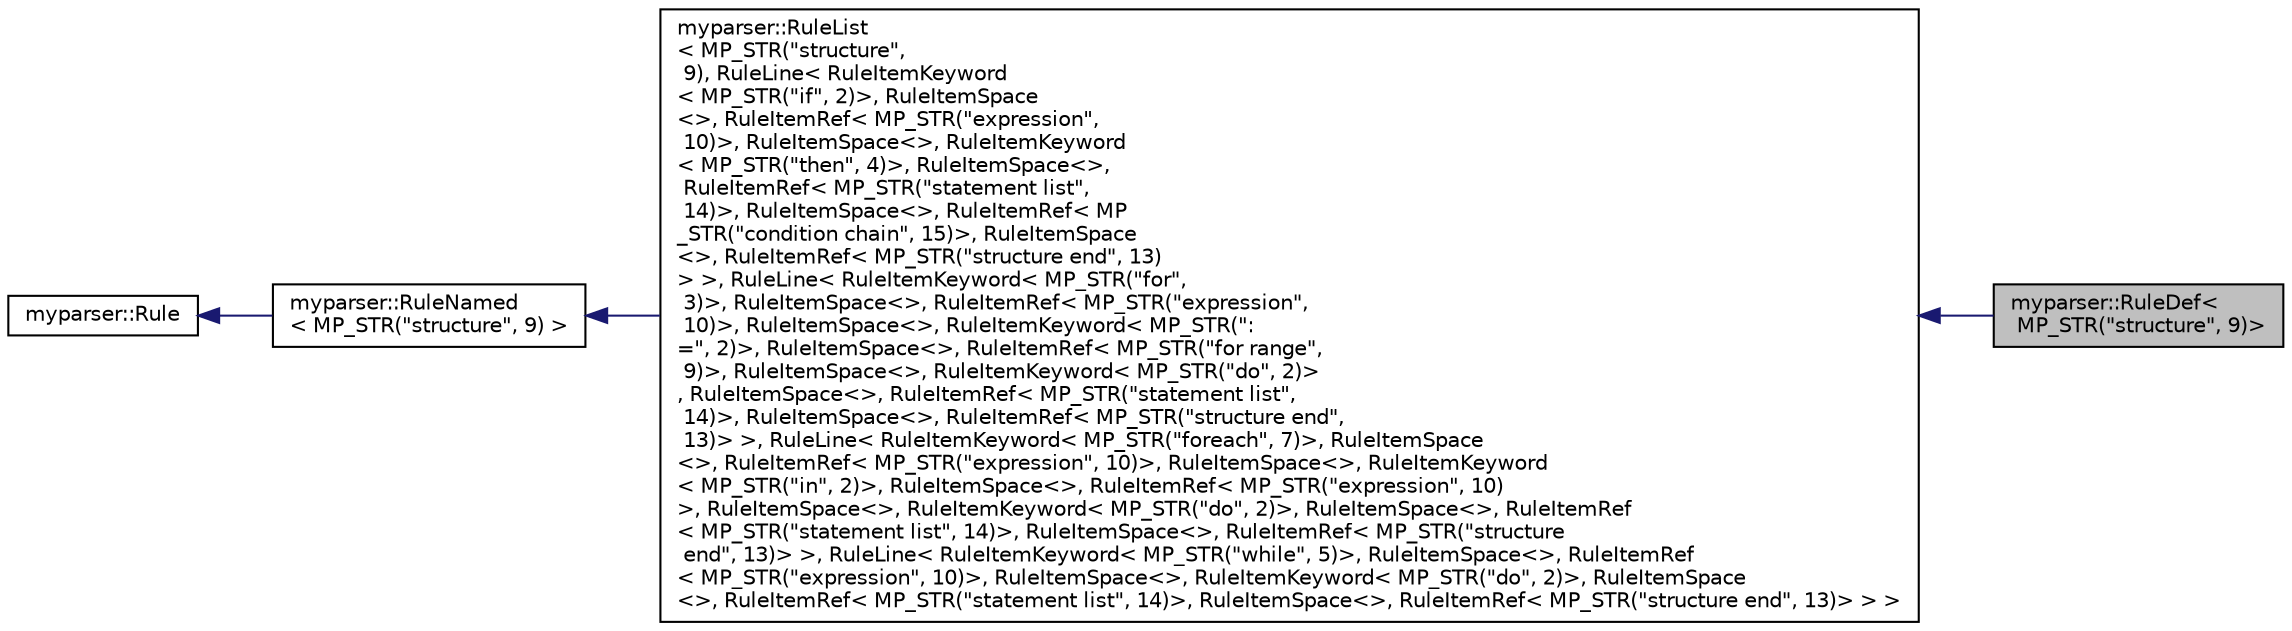 digraph "myparser::RuleDef&lt; MP_STR(&quot;structure&quot;, 9)&gt;"
{
  edge [fontname="Helvetica",fontsize="10",labelfontname="Helvetica",labelfontsize="10"];
  node [fontname="Helvetica",fontsize="10",shape=record];
  rankdir="LR";
  Node1 [label="myparser::RuleDef\<\l MP_STR(\"structure\", 9)\>",height=0.2,width=0.4,color="black", fillcolor="grey75", style="filled" fontcolor="black"];
  Node2 -> Node1 [dir="back",color="midnightblue",fontsize="10",style="solid",fontname="Helvetica"];
  Node2 [label="myparser::RuleList\l\< MP_STR(\"structure\",\l 9), RuleLine\< RuleItemKeyword\l\< MP_STR(\"if\", 2)\>, RuleItemSpace\l\<\>, RuleItemRef\< MP_STR(\"expression\",\l 10)\>, RuleItemSpace\<\>, RuleItemKeyword\l\< MP_STR(\"then\", 4)\>, RuleItemSpace\<\>,\l RuleItemRef\< MP_STR(\"statement list\",\l 14)\>, RuleItemSpace\<\>, RuleItemRef\< MP\l_STR(\"condition chain\", 15)\>, RuleItemSpace\l\<\>, RuleItemRef\< MP_STR(\"structure end\", 13)\l\> \>, RuleLine\< RuleItemKeyword\< MP_STR(\"for\",\l 3)\>, RuleItemSpace\<\>, RuleItemRef\< MP_STR(\"expression\",\l 10)\>, RuleItemSpace\<\>, RuleItemKeyword\< MP_STR(\":\l=\", 2)\>, RuleItemSpace\<\>, RuleItemRef\< MP_STR(\"for range\",\l 9)\>, RuleItemSpace\<\>, RuleItemKeyword\< MP_STR(\"do\", 2)\>\l, RuleItemSpace\<\>, RuleItemRef\< MP_STR(\"statement list\",\l 14)\>, RuleItemSpace\<\>, RuleItemRef\< MP_STR(\"structure end\",\l 13)\> \>, RuleLine\< RuleItemKeyword\< MP_STR(\"foreach\", 7)\>, RuleItemSpace\l\<\>, RuleItemRef\< MP_STR(\"expression\", 10)\>, RuleItemSpace\<\>, RuleItemKeyword\l\< MP_STR(\"in\", 2)\>, RuleItemSpace\<\>, RuleItemRef\< MP_STR(\"expression\", 10)\l\>, RuleItemSpace\<\>, RuleItemKeyword\< MP_STR(\"do\", 2)\>, RuleItemSpace\<\>, RuleItemRef\l\< MP_STR(\"statement list\", 14)\>, RuleItemSpace\<\>, RuleItemRef\< MP_STR(\"structure\l end\", 13)\> \>, RuleLine\< RuleItemKeyword\< MP_STR(\"while\", 5)\>, RuleItemSpace\<\>, RuleItemRef\l\< MP_STR(\"expression\", 10)\>, RuleItemSpace\<\>, RuleItemKeyword\< MP_STR(\"do\", 2)\>, RuleItemSpace\l\<\>, RuleItemRef\< MP_STR(\"statement list\", 14)\>, RuleItemSpace\<\>, RuleItemRef\< MP_STR(\"structure end\", 13)\> \> \>",height=0.2,width=0.4,color="black", fillcolor="white", style="filled",URL="$classmyparser_1_1RuleList.html"];
  Node3 -> Node2 [dir="back",color="midnightblue",fontsize="10",style="solid",fontname="Helvetica"];
  Node3 [label="myparser::RuleNamed\l\< MP_STR(\"structure\", 9) \>",height=0.2,width=0.4,color="black", fillcolor="white", style="filled",URL="$classmyparser_1_1RuleNamed.html"];
  Node4 -> Node3 [dir="back",color="midnightblue",fontsize="10",style="solid",fontname="Helvetica"];
  Node4 [label="myparser::Rule",height=0.2,width=0.4,color="black", fillcolor="white", style="filled",URL="$classmyparser_1_1Rule.html"];
}
